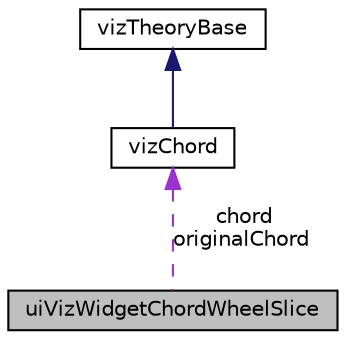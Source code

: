 digraph "uiVizWidgetChordWheelSlice"
{
 // LATEX_PDF_SIZE
  edge [fontname="Helvetica",fontsize="10",labelfontname="Helvetica",labelfontsize="10"];
  node [fontname="Helvetica",fontsize="10",shape=record];
  Node1 [label="uiVizWidgetChordWheelSlice",height=0.2,width=0.4,color="black", fillcolor="grey75", style="filled", fontcolor="black",tooltip=" "];
  Node2 -> Node1 [dir="back",color="darkorchid3",fontsize="10",style="dashed",label=" chord\noriginalChord" ,fontname="Helvetica"];
  Node2 [label="vizChord",height=0.2,width=0.4,color="black", fillcolor="white", style="filled",URL="$classvizChord.html",tooltip=" "];
  Node3 -> Node2 [dir="back",color="midnightblue",fontsize="10",style="solid",fontname="Helvetica"];
  Node3 [label="vizTheoryBase",height=0.2,width=0.4,color="black", fillcolor="white", style="filled",URL="$classvizTheoryBase.html",tooltip=" "];
}
